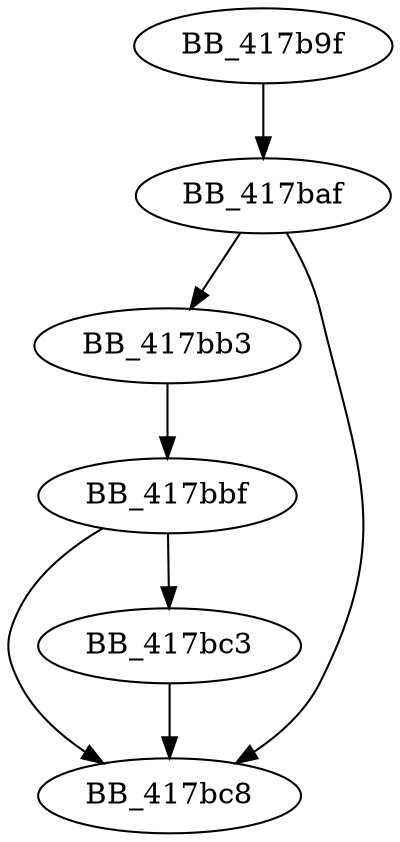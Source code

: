 DiGraph ___crtCorExitProcess{
BB_417b9f->BB_417baf
BB_417baf->BB_417bb3
BB_417baf->BB_417bc8
BB_417bb3->BB_417bbf
BB_417bbf->BB_417bc3
BB_417bbf->BB_417bc8
BB_417bc3->BB_417bc8
}
